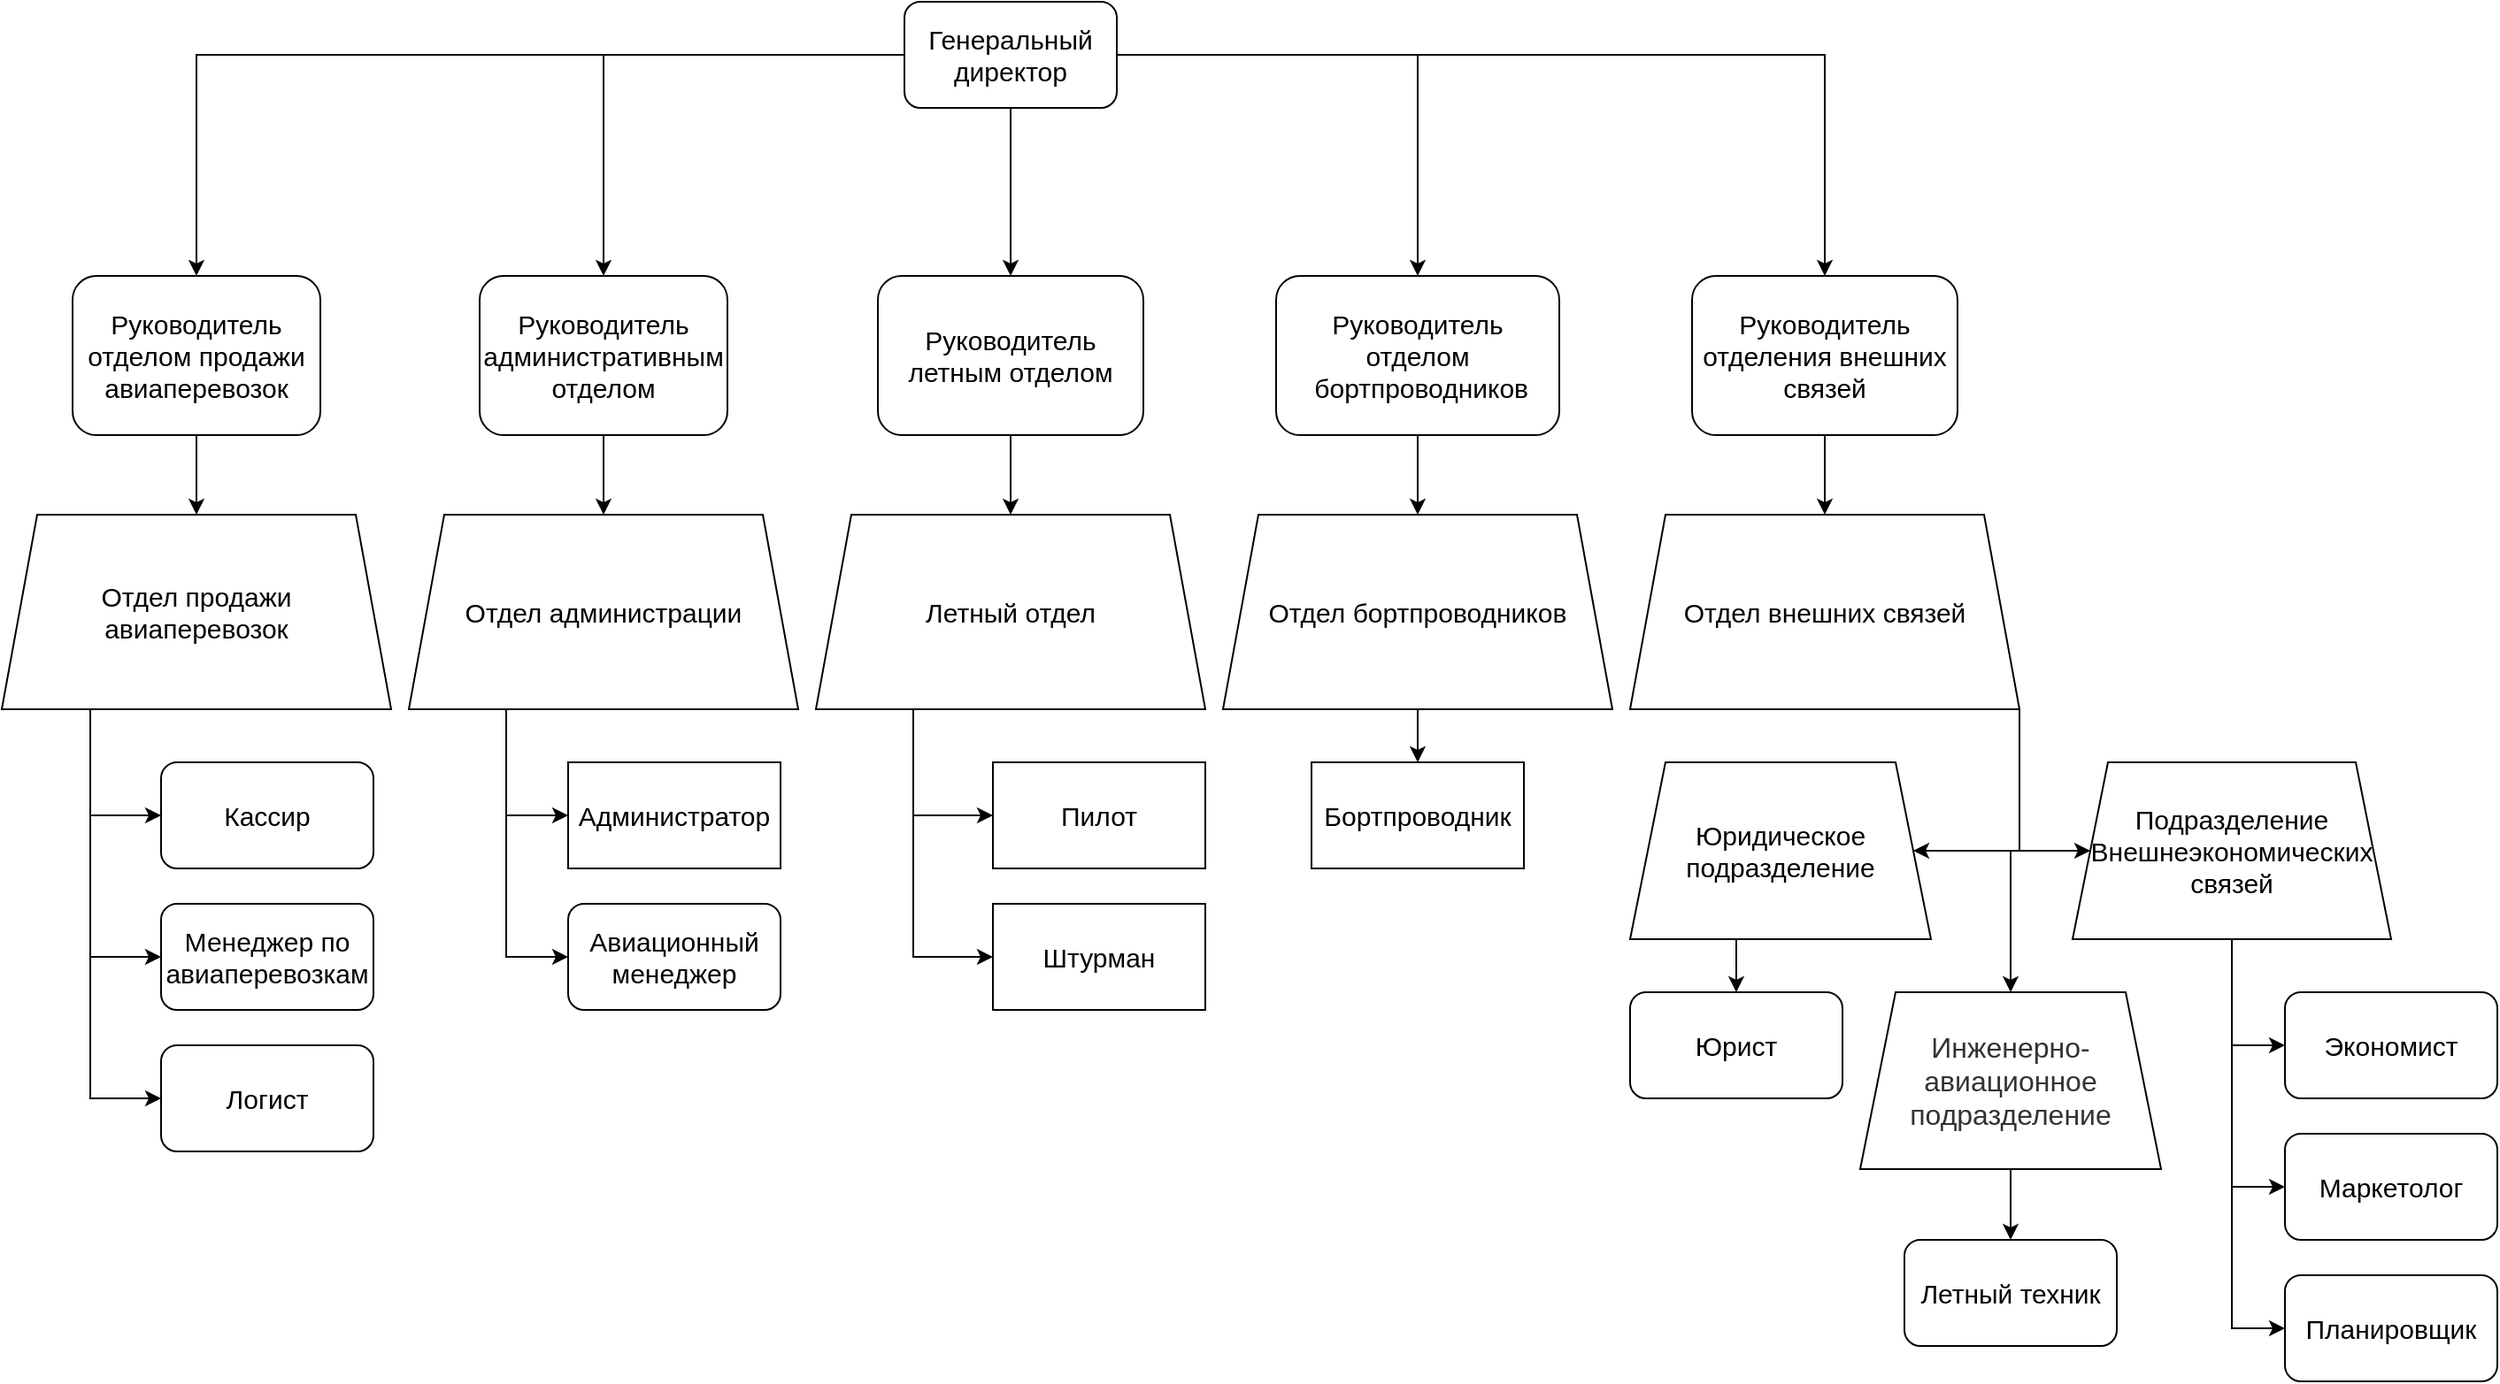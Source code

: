 <mxfile version="18.1.3" type="github">
  <diagram name="Page-1" id="97916047-d0de-89f5-080d-49f4d83e522f">
    <mxGraphModel dx="1068" dy="654" grid="1" gridSize="10" guides="1" tooltips="1" connect="1" arrows="1" fold="1" page="1" pageScale="1.5" pageWidth="1169" pageHeight="827" background="none" math="0" shadow="0">
      <root>
        <mxCell id="0" />
        <mxCell id="1" parent="0" />
        <mxCell id="-T22v1vM4pec5ZSHBmMc-65" style="edgeStyle=orthogonalEdgeStyle;rounded=0;orthogonalLoop=1;jettySize=auto;html=1;entryX=0.5;entryY=0;entryDx=0;entryDy=0;fontSize=15;" parent="1" source="-T22v1vM4pec5ZSHBmMc-55" target="-T22v1vM4pec5ZSHBmMc-63" edge="1">
          <mxGeometry relative="1" as="geometry" />
        </mxCell>
        <mxCell id="-T22v1vM4pec5ZSHBmMc-66" style="edgeStyle=orthogonalEdgeStyle;rounded=0;orthogonalLoop=1;jettySize=auto;html=1;entryX=0.5;entryY=0;entryDx=0;entryDy=0;fontSize=15;" parent="1" source="-T22v1vM4pec5ZSHBmMc-55" target="-T22v1vM4pec5ZSHBmMc-58" edge="1">
          <mxGeometry relative="1" as="geometry" />
        </mxCell>
        <mxCell id="-T22v1vM4pec5ZSHBmMc-67" style="edgeStyle=orthogonalEdgeStyle;rounded=0;orthogonalLoop=1;jettySize=auto;html=1;entryX=0.5;entryY=0;entryDx=0;entryDy=0;fontSize=15;" parent="1" source="-T22v1vM4pec5ZSHBmMc-55" target="-T22v1vM4pec5ZSHBmMc-61" edge="1">
          <mxGeometry relative="1" as="geometry" />
        </mxCell>
        <mxCell id="-T22v1vM4pec5ZSHBmMc-68" style="edgeStyle=orthogonalEdgeStyle;rounded=0;orthogonalLoop=1;jettySize=auto;html=1;fontSize=15;" parent="1" source="-T22v1vM4pec5ZSHBmMc-55" target="-T22v1vM4pec5ZSHBmMc-62" edge="1">
          <mxGeometry relative="1" as="geometry" />
        </mxCell>
        <mxCell id="-T22v1vM4pec5ZSHBmMc-86" style="edgeStyle=orthogonalEdgeStyle;rounded=0;orthogonalLoop=1;jettySize=auto;html=1;fontSize=15;" parent="1" source="-T22v1vM4pec5ZSHBmMc-55" target="-T22v1vM4pec5ZSHBmMc-83" edge="1">
          <mxGeometry relative="1" as="geometry" />
        </mxCell>
        <mxCell id="-T22v1vM4pec5ZSHBmMc-55" value="&lt;font style=&quot;font-size: 15px;&quot;&gt;Генеральный директор&lt;/font&gt;" style="rounded=1;whiteSpace=wrap;html=1;" parent="1" vertex="1">
          <mxGeometry x="790" y="40" width="120" height="60" as="geometry" />
        </mxCell>
        <mxCell id="-T22v1vM4pec5ZSHBmMc-72" value="" style="edgeStyle=orthogonalEdgeStyle;rounded=0;orthogonalLoop=1;jettySize=auto;html=1;fontSize=15;" parent="1" source="-T22v1vM4pec5ZSHBmMc-58" target="-T22v1vM4pec5ZSHBmMc-71" edge="1">
          <mxGeometry relative="1" as="geometry" />
        </mxCell>
        <mxCell id="-T22v1vM4pec5ZSHBmMc-58" value="&lt;font style=&quot;font-size: 15px;&quot;&gt;Руководитель административным отделом&lt;/font&gt;" style="rounded=1;whiteSpace=wrap;html=1;" parent="1" vertex="1">
          <mxGeometry x="550" y="195" width="140" height="90" as="geometry" />
        </mxCell>
        <mxCell id="-T22v1vM4pec5ZSHBmMc-74" value="" style="edgeStyle=orthogonalEdgeStyle;rounded=0;orthogonalLoop=1;jettySize=auto;html=1;fontSize=15;" parent="1" source="-T22v1vM4pec5ZSHBmMc-61" target="-T22v1vM4pec5ZSHBmMc-73" edge="1">
          <mxGeometry relative="1" as="geometry" />
        </mxCell>
        <mxCell id="-T22v1vM4pec5ZSHBmMc-61" value="Руководитель летным отделом" style="rounded=1;whiteSpace=wrap;html=1;fontSize=15;" parent="1" vertex="1">
          <mxGeometry x="775" y="195" width="150" height="90" as="geometry" />
        </mxCell>
        <mxCell id="-T22v1vM4pec5ZSHBmMc-76" value="" style="edgeStyle=orthogonalEdgeStyle;rounded=0;orthogonalLoop=1;jettySize=auto;html=1;fontSize=15;" parent="1" source="-T22v1vM4pec5ZSHBmMc-62" target="-T22v1vM4pec5ZSHBmMc-75" edge="1">
          <mxGeometry relative="1" as="geometry" />
        </mxCell>
        <mxCell id="-T22v1vM4pec5ZSHBmMc-62" value="Руководитель отделом&lt;br&gt;&amp;nbsp;бортпроводников" style="rounded=1;whiteSpace=wrap;html=1;fontSize=15;" parent="1" vertex="1">
          <mxGeometry x="1000" y="195" width="160" height="90" as="geometry" />
        </mxCell>
        <mxCell id="-T22v1vM4pec5ZSHBmMc-70" value="" style="edgeStyle=orthogonalEdgeStyle;rounded=0;orthogonalLoop=1;jettySize=auto;html=1;fontSize=15;" parent="1" source="-T22v1vM4pec5ZSHBmMc-63" target="-T22v1vM4pec5ZSHBmMc-69" edge="1">
          <mxGeometry relative="1" as="geometry" />
        </mxCell>
        <mxCell id="-T22v1vM4pec5ZSHBmMc-63" value="Руководитель отделом продажи авиаперевозок" style="rounded=1;whiteSpace=wrap;html=1;fontSize=15;" parent="1" vertex="1">
          <mxGeometry x="320" y="195" width="140" height="90" as="geometry" />
        </mxCell>
        <mxCell id="-T22v1vM4pec5ZSHBmMc-91" value="" style="edgeStyle=orthogonalEdgeStyle;rounded=0;orthogonalLoop=1;jettySize=auto;html=1;fontSize=15;" parent="1" source="-T22v1vM4pec5ZSHBmMc-69" target="-T22v1vM4pec5ZSHBmMc-79" edge="1">
          <mxGeometry relative="1" as="geometry">
            <Array as="points">
              <mxPoint x="330" y="500" />
            </Array>
          </mxGeometry>
        </mxCell>
        <mxCell id="-T22v1vM4pec5ZSHBmMc-109" style="edgeStyle=orthogonalEdgeStyle;rounded=0;orthogonalLoop=1;jettySize=auto;html=1;exitX=0.25;exitY=1;exitDx=0;exitDy=0;entryX=0;entryY=0.5;entryDx=0;entryDy=0;fontSize=15;" parent="1" source="-T22v1vM4pec5ZSHBmMc-69" target="-T22v1vM4pec5ZSHBmMc-108" edge="1">
          <mxGeometry relative="1" as="geometry">
            <Array as="points">
              <mxPoint x="330" y="440" />
              <mxPoint x="330" y="580" />
            </Array>
          </mxGeometry>
        </mxCell>
        <mxCell id="-T22v1vM4pec5ZSHBmMc-111" style="edgeStyle=orthogonalEdgeStyle;rounded=0;orthogonalLoop=1;jettySize=auto;html=1;exitX=0.25;exitY=1;exitDx=0;exitDy=0;entryX=0;entryY=0.5;entryDx=0;entryDy=0;fontSize=15;" parent="1" source="-T22v1vM4pec5ZSHBmMc-69" target="-T22v1vM4pec5ZSHBmMc-110" edge="1">
          <mxGeometry relative="1" as="geometry">
            <Array as="points">
              <mxPoint x="330" y="440" />
              <mxPoint x="330" y="660" />
            </Array>
          </mxGeometry>
        </mxCell>
        <mxCell id="-T22v1vM4pec5ZSHBmMc-69" value="&lt;span style=&quot;&quot;&gt;Отдел продажи &lt;br&gt;авиаперевозок&lt;/span&gt;" style="shape=trapezoid;perimeter=trapezoidPerimeter;whiteSpace=wrap;html=1;fixedSize=1;fontSize=15;" parent="1" vertex="1">
          <mxGeometry x="280" y="330" width="220" height="110" as="geometry" />
        </mxCell>
        <mxCell id="-T22v1vM4pec5ZSHBmMc-122" style="edgeStyle=orthogonalEdgeStyle;rounded=0;orthogonalLoop=1;jettySize=auto;html=1;exitX=0.25;exitY=1;exitDx=0;exitDy=0;entryX=0;entryY=0.5;entryDx=0;entryDy=0;fontSize=15;" parent="1" source="-T22v1vM4pec5ZSHBmMc-71" target="-T22v1vM4pec5ZSHBmMc-80" edge="1">
          <mxGeometry relative="1" as="geometry" />
        </mxCell>
        <mxCell id="-T22v1vM4pec5ZSHBmMc-123" style="edgeStyle=orthogonalEdgeStyle;rounded=0;orthogonalLoop=1;jettySize=auto;html=1;exitX=0.25;exitY=1;exitDx=0;exitDy=0;entryX=0;entryY=0.5;entryDx=0;entryDy=0;fontSize=15;" parent="1" source="-T22v1vM4pec5ZSHBmMc-71" target="-T22v1vM4pec5ZSHBmMc-120" edge="1">
          <mxGeometry relative="1" as="geometry" />
        </mxCell>
        <mxCell id="-T22v1vM4pec5ZSHBmMc-71" value="&lt;span style=&quot;&quot;&gt;Отдел администрации&lt;/span&gt;" style="shape=trapezoid;perimeter=trapezoidPerimeter;whiteSpace=wrap;html=1;fixedSize=1;fontSize=15;" parent="1" vertex="1">
          <mxGeometry x="510" y="330" width="220" height="110" as="geometry" />
        </mxCell>
        <mxCell id="-T22v1vM4pec5ZSHBmMc-113" style="edgeStyle=orthogonalEdgeStyle;rounded=0;orthogonalLoop=1;jettySize=auto;html=1;exitX=0.25;exitY=1;exitDx=0;exitDy=0;entryX=0;entryY=0.5;entryDx=0;entryDy=0;fontSize=15;" parent="1" source="-T22v1vM4pec5ZSHBmMc-73" target="-T22v1vM4pec5ZSHBmMc-81" edge="1">
          <mxGeometry relative="1" as="geometry" />
        </mxCell>
        <mxCell id="-T22v1vM4pec5ZSHBmMc-114" style="edgeStyle=orthogonalEdgeStyle;rounded=0;orthogonalLoop=1;jettySize=auto;html=1;exitX=0.25;exitY=1;exitDx=0;exitDy=0;entryX=0;entryY=0.5;entryDx=0;entryDy=0;fontSize=15;" parent="1" source="-T22v1vM4pec5ZSHBmMc-73" target="-T22v1vM4pec5ZSHBmMc-112" edge="1">
          <mxGeometry relative="1" as="geometry" />
        </mxCell>
        <mxCell id="-T22v1vM4pec5ZSHBmMc-73" value="&lt;span style=&quot;&quot;&gt;Летный отдел&lt;br&gt;&lt;/span&gt;" style="shape=trapezoid;perimeter=trapezoidPerimeter;whiteSpace=wrap;html=1;fixedSize=1;fontSize=15;" parent="1" vertex="1">
          <mxGeometry x="740" y="330" width="220" height="110" as="geometry" />
        </mxCell>
        <mxCell id="-T22v1vM4pec5ZSHBmMc-95" value="" style="edgeStyle=orthogonalEdgeStyle;rounded=0;orthogonalLoop=1;jettySize=auto;html=1;fontSize=15;" parent="1" source="-T22v1vM4pec5ZSHBmMc-75" target="-T22v1vM4pec5ZSHBmMc-82" edge="1">
          <mxGeometry relative="1" as="geometry" />
        </mxCell>
        <mxCell id="-T22v1vM4pec5ZSHBmMc-75" value="&lt;span style=&quot;&quot;&gt;Отдел бортпроводников&lt;br&gt;&lt;/span&gt;" style="shape=trapezoid;perimeter=trapezoidPerimeter;whiteSpace=wrap;html=1;fixedSize=1;fontSize=15;" parent="1" vertex="1">
          <mxGeometry x="970" y="330" width="220" height="110" as="geometry" />
        </mxCell>
        <mxCell id="-T22v1vM4pec5ZSHBmMc-79" value="Кассир" style="rounded=1;whiteSpace=wrap;html=1;fontSize=15;" parent="1" vertex="1">
          <mxGeometry x="370" y="470" width="120" height="60" as="geometry" />
        </mxCell>
        <mxCell id="-T22v1vM4pec5ZSHBmMc-80" value="Администратор" style="rounded=0;whiteSpace=wrap;html=1;fontSize=15;" parent="1" vertex="1">
          <mxGeometry x="600" y="470" width="120" height="60" as="geometry" />
        </mxCell>
        <mxCell id="-T22v1vM4pec5ZSHBmMc-81" value="Пилот" style="rounded=0;whiteSpace=wrap;html=1;fontSize=15;" parent="1" vertex="1">
          <mxGeometry x="840" y="470" width="120" height="60" as="geometry" />
        </mxCell>
        <mxCell id="-T22v1vM4pec5ZSHBmMc-82" value="Бортпроводник" style="rounded=0;whiteSpace=wrap;html=1;fontSize=15;" parent="1" vertex="1">
          <mxGeometry x="1020" y="470" width="120" height="60" as="geometry" />
        </mxCell>
        <mxCell id="-T22v1vM4pec5ZSHBmMc-85" value="" style="edgeStyle=orthogonalEdgeStyle;rounded=0;orthogonalLoop=1;jettySize=auto;html=1;fontSize=15;" parent="1" source="-T22v1vM4pec5ZSHBmMc-83" target="-T22v1vM4pec5ZSHBmMc-84" edge="1">
          <mxGeometry relative="1" as="geometry" />
        </mxCell>
        <mxCell id="-T22v1vM4pec5ZSHBmMc-83" value="Руководитель отделения внешних связей" style="rounded=1;whiteSpace=wrap;html=1;fontSize=15;" parent="1" vertex="1">
          <mxGeometry x="1235" y="195" width="150" height="90" as="geometry" />
        </mxCell>
        <mxCell id="-T22v1vM4pec5ZSHBmMc-98" style="edgeStyle=orthogonalEdgeStyle;rounded=0;orthogonalLoop=1;jettySize=auto;html=1;exitX=1;exitY=1;exitDx=0;exitDy=0;entryX=1;entryY=0.5;entryDx=0;entryDy=0;fontSize=15;" parent="1" source="-T22v1vM4pec5ZSHBmMc-84" target="-T22v1vM4pec5ZSHBmMc-88" edge="1">
          <mxGeometry relative="1" as="geometry">
            <Array as="points">
              <mxPoint x="1420" y="520" />
            </Array>
          </mxGeometry>
        </mxCell>
        <mxCell id="-T22v1vM4pec5ZSHBmMc-100" style="edgeStyle=orthogonalEdgeStyle;rounded=0;orthogonalLoop=1;jettySize=auto;html=1;exitX=1;exitY=1;exitDx=0;exitDy=0;entryX=0;entryY=0.5;entryDx=0;entryDy=0;fontSize=15;" parent="1" source="-T22v1vM4pec5ZSHBmMc-84" target="-T22v1vM4pec5ZSHBmMc-90" edge="1">
          <mxGeometry relative="1" as="geometry">
            <Array as="points">
              <mxPoint x="1420" y="520" />
            </Array>
          </mxGeometry>
        </mxCell>
        <mxCell id="-T22v1vM4pec5ZSHBmMc-101" style="edgeStyle=orthogonalEdgeStyle;rounded=0;orthogonalLoop=1;jettySize=auto;html=1;exitX=1;exitY=1;exitDx=0;exitDy=0;entryX=0.5;entryY=0;entryDx=0;entryDy=0;fontSize=15;" parent="1" source="-T22v1vM4pec5ZSHBmMc-84" target="-T22v1vM4pec5ZSHBmMc-89" edge="1">
          <mxGeometry relative="1" as="geometry" />
        </mxCell>
        <mxCell id="-T22v1vM4pec5ZSHBmMc-84" value="&lt;span style=&quot;&quot;&gt;Отдел&amp;nbsp;&lt;/span&gt;внешних связей&lt;span style=&quot;&quot;&gt;&lt;br&gt;&lt;/span&gt;" style="shape=trapezoid;perimeter=trapezoidPerimeter;whiteSpace=wrap;html=1;fixedSize=1;fontSize=15;" parent="1" vertex="1">
          <mxGeometry x="1200" y="330" width="220" height="110" as="geometry" />
        </mxCell>
        <mxCell id="0D7lrBerwEcNjiKQRY-M-1" value="" style="edgeStyle=orthogonalEdgeStyle;rounded=0;orthogonalLoop=1;jettySize=auto;html=1;" edge="1" parent="1" source="-T22v1vM4pec5ZSHBmMc-88" target="-T22v1vM4pec5ZSHBmMc-102">
          <mxGeometry relative="1" as="geometry">
            <Array as="points">
              <mxPoint x="1260" y="580" />
              <mxPoint x="1260" y="580" />
            </Array>
          </mxGeometry>
        </mxCell>
        <mxCell id="-T22v1vM4pec5ZSHBmMc-88" value="Юридическое&lt;br&gt;подразделение" style="shape=trapezoid;perimeter=trapezoidPerimeter;whiteSpace=wrap;html=1;fixedSize=1;fontSize=15;" parent="1" vertex="1">
          <mxGeometry x="1200" y="470" width="170" height="100" as="geometry" />
        </mxCell>
        <mxCell id="-T22v1vM4pec5ZSHBmMc-107" value="" style="edgeStyle=orthogonalEdgeStyle;rounded=0;orthogonalLoop=1;jettySize=auto;html=1;fontSize=15;" parent="1" source="-T22v1vM4pec5ZSHBmMc-89" target="-T22v1vM4pec5ZSHBmMc-106" edge="1">
          <mxGeometry relative="1" as="geometry" />
        </mxCell>
        <mxCell id="-T22v1vM4pec5ZSHBmMc-89" value="&lt;span style=&quot;color: rgb(51, 51, 51); font-family: &amp;quot;YS Text&amp;quot;, Arial, Helvetica, sans-serif; font-size: 16px; text-align: start; background-color: rgb(255, 255, 255);&quot;&gt;Инженерно-авиационное&lt;br&gt;подразделение&lt;br&gt;&lt;/span&gt;" style="shape=trapezoid;perimeter=trapezoidPerimeter;whiteSpace=wrap;html=1;fixedSize=1;fontSize=15;" parent="1" vertex="1">
          <mxGeometry x="1330" y="600" width="170" height="100" as="geometry" />
        </mxCell>
        <mxCell id="-T22v1vM4pec5ZSHBmMc-117" style="edgeStyle=orthogonalEdgeStyle;rounded=0;orthogonalLoop=1;jettySize=auto;html=1;exitX=0.5;exitY=1;exitDx=0;exitDy=0;entryX=0;entryY=0.5;entryDx=0;entryDy=0;fontSize=15;" parent="1" source="-T22v1vM4pec5ZSHBmMc-90" target="-T22v1vM4pec5ZSHBmMc-104" edge="1">
          <mxGeometry relative="1" as="geometry" />
        </mxCell>
        <mxCell id="-T22v1vM4pec5ZSHBmMc-118" style="edgeStyle=orthogonalEdgeStyle;rounded=0;orthogonalLoop=1;jettySize=auto;html=1;exitX=0.5;exitY=1;exitDx=0;exitDy=0;entryX=0;entryY=0.5;entryDx=0;entryDy=0;fontSize=15;" parent="1" source="-T22v1vM4pec5ZSHBmMc-90" target="-T22v1vM4pec5ZSHBmMc-115" edge="1">
          <mxGeometry relative="1" as="geometry" />
        </mxCell>
        <mxCell id="-T22v1vM4pec5ZSHBmMc-119" style="edgeStyle=orthogonalEdgeStyle;rounded=0;orthogonalLoop=1;jettySize=auto;html=1;exitX=0.5;exitY=1;exitDx=0;exitDy=0;entryX=0;entryY=0.5;entryDx=0;entryDy=0;fontSize=15;" parent="1" source="-T22v1vM4pec5ZSHBmMc-90" target="-T22v1vM4pec5ZSHBmMc-116" edge="1">
          <mxGeometry relative="1" as="geometry" />
        </mxCell>
        <mxCell id="-T22v1vM4pec5ZSHBmMc-90" value="Подразделение&lt;br&gt;Внешнеэкономических связей" style="shape=trapezoid;perimeter=trapezoidPerimeter;whiteSpace=wrap;html=1;fixedSize=1;fontSize=15;" parent="1" vertex="1">
          <mxGeometry x="1450" y="470" width="180" height="100" as="geometry" />
        </mxCell>
        <mxCell id="-T22v1vM4pec5ZSHBmMc-102" value="Юрист" style="rounded=1;whiteSpace=wrap;html=1;fontSize=15;" parent="1" vertex="1">
          <mxGeometry x="1200" y="600" width="120" height="60" as="geometry" />
        </mxCell>
        <mxCell id="-T22v1vM4pec5ZSHBmMc-104" value="Экономист" style="rounded=1;whiteSpace=wrap;html=1;fontSize=15;" parent="1" vertex="1">
          <mxGeometry x="1570" y="600" width="120" height="60" as="geometry" />
        </mxCell>
        <mxCell id="-T22v1vM4pec5ZSHBmMc-106" value="Летный техник" style="rounded=1;whiteSpace=wrap;html=1;fontSize=15;" parent="1" vertex="1">
          <mxGeometry x="1355" y="740" width="120" height="60" as="geometry" />
        </mxCell>
        <mxCell id="-T22v1vM4pec5ZSHBmMc-108" value="Менеджер по авиаперевозкам" style="rounded=1;whiteSpace=wrap;html=1;fontSize=15;" parent="1" vertex="1">
          <mxGeometry x="370" y="550" width="120" height="60" as="geometry" />
        </mxCell>
        <mxCell id="-T22v1vM4pec5ZSHBmMc-110" value="Логист" style="rounded=1;whiteSpace=wrap;html=1;fontSize=15;" parent="1" vertex="1">
          <mxGeometry x="370" y="630" width="120" height="60" as="geometry" />
        </mxCell>
        <mxCell id="-T22v1vM4pec5ZSHBmMc-112" value="Штурман" style="rounded=0;whiteSpace=wrap;html=1;fontSize=15;" parent="1" vertex="1">
          <mxGeometry x="840" y="550" width="120" height="60" as="geometry" />
        </mxCell>
        <mxCell id="-T22v1vM4pec5ZSHBmMc-115" value="Маркетолог" style="rounded=1;whiteSpace=wrap;html=1;fontSize=15;" parent="1" vertex="1">
          <mxGeometry x="1570" y="680" width="120" height="60" as="geometry" />
        </mxCell>
        <mxCell id="-T22v1vM4pec5ZSHBmMc-116" value="Планировщик" style="rounded=1;whiteSpace=wrap;html=1;fontSize=15;" parent="1" vertex="1">
          <mxGeometry x="1570" y="760" width="120" height="60" as="geometry" />
        </mxCell>
        <mxCell id="-T22v1vM4pec5ZSHBmMc-120" value="Авиационный менеджер" style="rounded=1;whiteSpace=wrap;html=1;fontSize=15;" parent="1" vertex="1">
          <mxGeometry x="600" y="550" width="120" height="60" as="geometry" />
        </mxCell>
      </root>
    </mxGraphModel>
  </diagram>
</mxfile>
